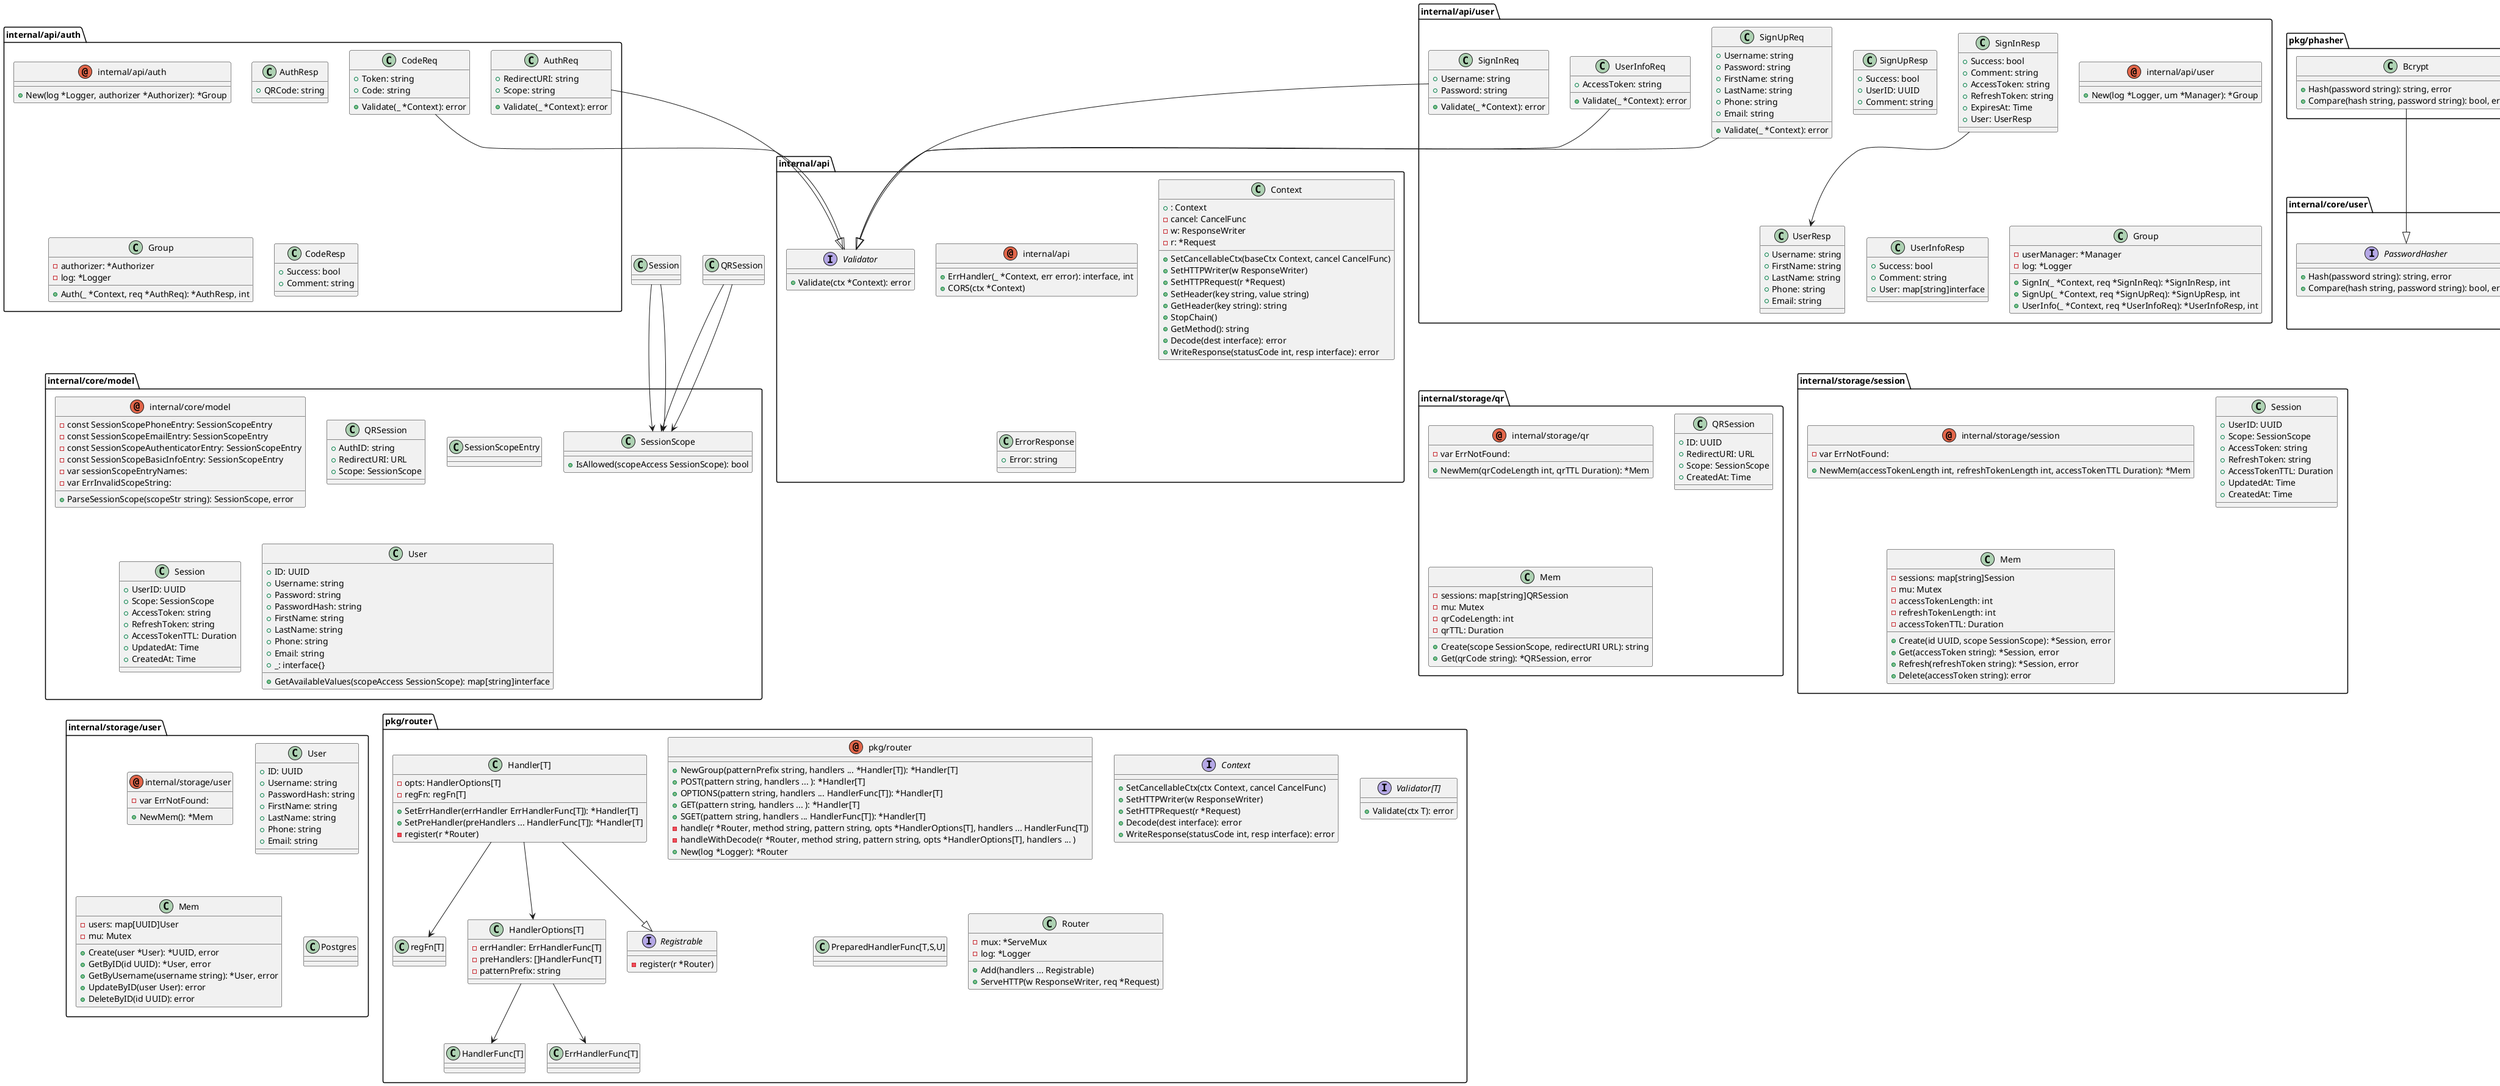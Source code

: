 @startuml
top to bottom direction
package cmd/app{
annotation cmd/app {
-const qrCodeLength: INT
-const qrCodeTTL: 
-const accessTokenLength: INT
-const refreshTokenLength: INT
-const accessTokenTTL: 

-main()
}
}
package internal/api/auth{
annotation internal/api/auth {


+New(log *Logger, authorizer *Authorizer): *Group
}
class AuthReq {
+RedirectURI: string
+Scope: string
+Validate(_ *Context): error
}
class AuthResp {
+QRCode: string

}
class Group {
-authorizer: *Authorizer
-log: *Logger
+Auth(_ *Context, req *AuthReq): *AuthResp, int
}
class CodeResp {
+Success: bool
+Comment: string

}
class CodeReq {
+Token: string
+Code: string
+Validate(_ *Context): error
}
}
package internal/api/user{
annotation internal/api/user {


+New(log *Logger, um *Manager): *Group
}
class SignInReq {
+Username: string
+Password: string
+Validate(_ *Context): error
}
class SignInResp {
+Success: bool
+Comment: string
+AccessToken: string
+RefreshToken: string
+ExpiresAt: Time
+User: UserResp

}
class UserResp {
+Username: string
+FirstName: string
+LastName: string
+Phone: string
+Email: string

}
class SignUpResp {
+Success: bool
+UserID: UUID
+Comment: string

}
class SignUpReq {
+Username: string
+Password: string
+FirstName: string
+LastName: string
+Phone: string
+Email: string
+Validate(_ *Context): error
}
class UserInfoReq {
+AccessToken: string
+Validate(_ *Context): error
}
class UserInfoResp {
+Success: bool
+Comment: string
+User: map[string]interface

}
class Group {
-userManager: *Manager
-log: *Logger
+SignIn(_ *Context, req *SignInReq): *SignInResp, int
+SignUp(_ *Context, req *SignUpReq): *SignUpResp, int
+UserInfo(_ *Context, req *UserInfoReq): *UserInfoResp, int
}
}
package internal/api{
annotation internal/api {


+ErrHandler(_ *Context, err error): interface, int
+CORS(ctx *Context)
}
interface Validator{
+Validate(ctx *Context): error
}
class Context {
+: Context
-cancel: CancelFunc
-w: ResponseWriter
-r: *Request
+SetCancellableCtx(baseCtx Context, cancel CancelFunc)
+SetHTTPWriter(w ResponseWriter)
+SetHTTPRequest(r *Request)
+SetHeader(key string, value string)
+GetHeader(key string): string
+StopChain()
+GetMethod(): string
+Decode(dest interface): error
+WriteResponse(statusCode int, resp interface): error
}
class ErrorResponse {
+Error: string

}
}
package internal/core/auth{
annotation internal/core/auth {


+NewAuthorizer(ss SessionStorage, qrs QRSessionStorage): *Authorizer
}
interface SessionStorage{
+Create(id UUID, scope SessionScope): *Session, error
+Get(accessToken string): *Session, error
+Refresh(refreshToken string): *Session, error
+Delete(accessToken string): error
}
interface QRSessionStorage{
+Create(scope SessionScope, redirectURI URL): string
+Get(qrCode string): *QRSession, error
}
class Authorizer {
-sessionStorage: SessionStorage
-qrStorage: QRSessionStorage
+Authorize(scope SessionScope, redirectURI URL): string, error
+FindActiveSession(token string, code string): error
+SendAccessToken(authID string, accessToken string, redirectURI URL): error
}
}
package internal/core/model{
annotation internal/core/model {
-const SessionScopePhoneEntry: SessionScopeEntry
-const SessionScopeEmailEntry: SessionScopeEntry
-const SessionScopeAuthenticatorEntry: SessionScopeEntry
-const SessionScopeBasicInfoEntry: SessionScopeEntry
-var sessionScopeEntryNames: 
-var ErrInvalidScopeString: 
+ParseSessionScope(scopeStr string): SessionScope, error
}
class QRSession {
+AuthID: string
+RedirectURI: URL
+Scope: SessionScope

}
class SessionScopeEntry {


}
class SessionScope {

+IsAllowed(scopeAccess SessionScope): bool
}
class Session {
+UserID: UUID
+Scope: SessionScope
+AccessToken: string
+RefreshToken: string
+AccessTokenTTL: Duration
+UpdatedAt: Time
+CreatedAt: Time

}
class User {
+ID: UUID
+Username: string
+Password: string
+PasswordHash: string
+FirstName: string
+LastName: string
+Phone: string
+Email: string
+_: interface{}
+GetAvailableValues(scopeAccess SessionScope): map[string]interface
}
}
package internal/core/user{
annotation internal/core/user {

-var ErrInvalidPassword: 
+NewManager(us UserStorage, ss SessionStorage, ph PasswordHasher): *Manager
}
interface UserStorage{
+Create(user *User): *UUID, error
+GetByID(id UUID): *User, error
+GetByUsername(username string): *User, error
+UpdateByID(user User): error
+DeleteByID(id UUID): error
}
interface SessionStorage{
+Create(id UUID, scope SessionScope): *Session, error
+Get(accessToken string): *Session, error
+Refresh(refreshToken string): *Session, error
+Delete(accessToken string): error
}
interface PasswordHasher{
+Hash(password string): string, error
+Compare(hash string, password string): bool, error
}
class Manager {
-userStorage: UserStorage
-sessionStorage: SessionStorage
-passwordHasher: PasswordHasher
+Register(user *User): *UUID, error
+SignIn(username string, password string): *Session, *User, error
+UserInfo(accessToken string): map[string]interface, error
}
}
package internal/storage/qr{
annotation internal/storage/qr {

-var ErrNotFound: 
+NewMem(qrCodeLength int, qrTTL Duration): *Mem
}
class QRSession {
+ID: UUID
+RedirectURI: URL
+Scope: SessionScope
+CreatedAt: Time

}
class Mem {
-sessions: map[string]QRSession
-mu: Mutex
-qrCodeLength: int
-qrTTL: Duration
+Create(scope SessionScope, redirectURI URL): string
+Get(qrCode string): *QRSession, error
}
}
package internal/storage/session{
annotation internal/storage/session {

-var ErrNotFound: 
+NewMem(accessTokenLength int, refreshTokenLength int, accessTokenTTL Duration): *Mem
}
class Session {
+UserID: UUID
+Scope: SessionScope
+AccessToken: string
+RefreshToken: string
+AccessTokenTTL: Duration
+UpdatedAt: Time
+CreatedAt: Time

}
class Mem {
-sessions: map[string]Session
-mu: Mutex
-accessTokenLength: int
-refreshTokenLength: int
-accessTokenTTL: Duration
+Create(id UUID, scope SessionScope): *Session, error
+Get(accessToken string): *Session, error
+Refresh(refreshToken string): *Session, error
+Delete(accessToken string): error
}
}
package internal/storage/user{
annotation internal/storage/user {

-var ErrNotFound: 
+NewMem(): *Mem
}
class User {
+ID: UUID
+Username: string
+PasswordHash: string
+FirstName: string
+LastName: string
+Phone: string
+Email: string

}
class Mem {
-users: map[UUID]User
-mu: Mutex
+Create(user *User): *UUID, error
+GetByID(id UUID): *User, error
+GetByUsername(username string): *User, error
+UpdateByID(user User): error
+DeleteByID(id UUID): error
}
class Postgres {


}
}
package pkg/phasher{
annotation pkg/phasher {


+NewBcrypt(): *Bcrypt
}
class Bcrypt {

+Hash(password string): string, error
+Compare(hash string, password string): bool, error
}
}
package pkg/query{
annotation pkg/query {


+NewDecoder(v Values): *Decoder
}
class Decoder {
-values: Values
+Decode(dest interface): error
}
}
package pkg/router{
annotation pkg/router {


+NewGroup(patternPrefix string, handlers ... *Handler[T]): *Handler[T]
+POST(pattern string, handlers ... ): *Handler[T]
+OPTIONS(pattern string, handlers ... HandlerFunc[T]): *Handler[T]
+GET(pattern string, handlers ... ): *Handler[T]
+SGET(pattern string, handlers ... HandlerFunc[T]): *Handler[T]
-handle(r *Router, method string, pattern string, opts *HandlerOptions[T], handlers ... HandlerFunc[T])
-handleWithDecode(r *Router, method string, pattern string, opts *HandlerOptions[T], handlers ... )
+New(log *Logger): *Router
}
interface Context{
+SetCancellableCtx(ctx Context, cancel CancelFunc)
+SetHTTPWriter(w ResponseWriter)
+SetHTTPRequest(r *Request)
+Decode(dest interface): error
+WriteResponse(statusCode int, resp interface): error
}
interface Validator[T]{
+Validate(ctx T): error
}
interface Registrable{
-register(r *Router)
}
class Handler[T] {
-opts: HandlerOptions[T]
-regFn: regFn[T]
+SetErrHandler(errHandler ErrHandlerFunc[T]): *Handler[T]
+SetPreHandler(preHandlers ... HandlerFunc[T]): *Handler[T]
-register(r *Router)
}
class regFn[T] {


}
class HandlerOptions[T] {
-errHandler: ErrHandlerFunc[T]
-preHandlers: []HandlerFunc[T]
-patternPrefix: string

}
class HandlerFunc[T] {


}
class PreparedHandlerFunc[T,S,U] {


}
class ErrHandlerFunc[T] {


}
class Router {
-mux: *ServeMux
-log: *Logger
+Add(handlers ... Registrable)
+ServeHTTP(w ResponseWriter, req *Request)
}
}
package pkg/strrand{
annotation pkg/strrand {


+RandSeq(length int): []byte
+RandSeqStr(length int): string
}
}
"Group" --> "Authorizer"
"SignInResp" --> "UserResp"
"Group" --> "Manager"
"QRSession" --> "SessionScope"
"Session" --> "SessionScope"
"QRSession" --> "SessionScope"
"Session" --> "SessionScope"
"Handler[T]" --> "regFn[T]"
"Handler[T]" --> "HandlerOptions[T]"
"HandlerOptions[T]" --> "HandlerFunc[T]"
"HandlerOptions[T]" --> "ErrHandlerFunc[T]"
"AuthReq" --|> "Validator"
"CodeReq" --|> "Validator"
"SignInReq" --|> "Validator"
"SignUpReq" --|> "Validator"
"UserInfoReq" --|> "Validator"
"Context" --|> "Context"
"Mem" --|> "QRSessionStorage"
"Mem" --|> "SessionStorage"
"Mem" --|> "SessionStorage"
"Mem" --|> "UserStorage"
"Bcrypt" --|> "PasswordHasher"
"Handler[T]" --|> "Registrable"
@enduml